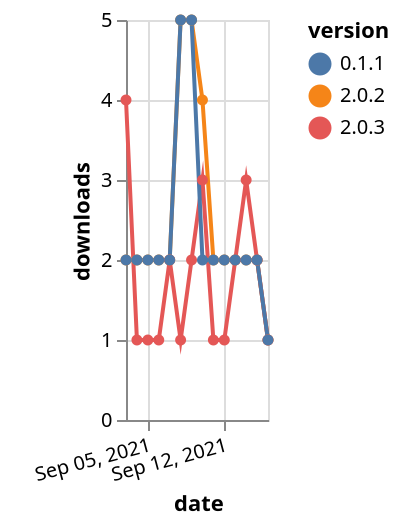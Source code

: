 {"$schema": "https://vega.github.io/schema/vega-lite/v5.json", "description": "A simple bar chart with embedded data.", "data": {"values": [{"date": "2021-09-03", "total": 3084, "delta": 2, "version": "2.0.2"}, {"date": "2021-09-04", "total": 3086, "delta": 2, "version": "2.0.2"}, {"date": "2021-09-05", "total": 3088, "delta": 2, "version": "2.0.2"}, {"date": "2021-09-06", "total": 3090, "delta": 2, "version": "2.0.2"}, {"date": "2021-09-07", "total": 3092, "delta": 2, "version": "2.0.2"}, {"date": "2021-09-08", "total": 3097, "delta": 5, "version": "2.0.2"}, {"date": "2021-09-09", "total": 3102, "delta": 5, "version": "2.0.2"}, {"date": "2021-09-10", "total": 3106, "delta": 4, "version": "2.0.2"}, {"date": "2021-09-11", "total": 3108, "delta": 2, "version": "2.0.2"}, {"date": "2021-09-12", "total": 3110, "delta": 2, "version": "2.0.2"}, {"date": "2021-09-13", "total": 3112, "delta": 2, "version": "2.0.2"}, {"date": "2021-09-14", "total": 3114, "delta": 2, "version": "2.0.2"}, {"date": "2021-09-15", "total": 3116, "delta": 2, "version": "2.0.2"}, {"date": "2021-09-16", "total": 3117, "delta": 1, "version": "2.0.2"}, {"date": "2021-09-03", "total": 263, "delta": 4, "version": "2.0.3"}, {"date": "2021-09-04", "total": 264, "delta": 1, "version": "2.0.3"}, {"date": "2021-09-05", "total": 265, "delta": 1, "version": "2.0.3"}, {"date": "2021-09-06", "total": 266, "delta": 1, "version": "2.0.3"}, {"date": "2021-09-07", "total": 268, "delta": 2, "version": "2.0.3"}, {"date": "2021-09-08", "total": 269, "delta": 1, "version": "2.0.3"}, {"date": "2021-09-09", "total": 271, "delta": 2, "version": "2.0.3"}, {"date": "2021-09-10", "total": 274, "delta": 3, "version": "2.0.3"}, {"date": "2021-09-11", "total": 275, "delta": 1, "version": "2.0.3"}, {"date": "2021-09-12", "total": 276, "delta": 1, "version": "2.0.3"}, {"date": "2021-09-13", "total": 278, "delta": 2, "version": "2.0.3"}, {"date": "2021-09-14", "total": 281, "delta": 3, "version": "2.0.3"}, {"date": "2021-09-15", "total": 283, "delta": 2, "version": "2.0.3"}, {"date": "2021-09-16", "total": 284, "delta": 1, "version": "2.0.3"}, {"date": "2021-09-03", "total": 2642, "delta": 2, "version": "0.1.1"}, {"date": "2021-09-04", "total": 2644, "delta": 2, "version": "0.1.1"}, {"date": "2021-09-05", "total": 2646, "delta": 2, "version": "0.1.1"}, {"date": "2021-09-06", "total": 2648, "delta": 2, "version": "0.1.1"}, {"date": "2021-09-07", "total": 2650, "delta": 2, "version": "0.1.1"}, {"date": "2021-09-08", "total": 2655, "delta": 5, "version": "0.1.1"}, {"date": "2021-09-09", "total": 2660, "delta": 5, "version": "0.1.1"}, {"date": "2021-09-10", "total": 2662, "delta": 2, "version": "0.1.1"}, {"date": "2021-09-11", "total": 2664, "delta": 2, "version": "0.1.1"}, {"date": "2021-09-12", "total": 2666, "delta": 2, "version": "0.1.1"}, {"date": "2021-09-13", "total": 2668, "delta": 2, "version": "0.1.1"}, {"date": "2021-09-14", "total": 2670, "delta": 2, "version": "0.1.1"}, {"date": "2021-09-15", "total": 2672, "delta": 2, "version": "0.1.1"}, {"date": "2021-09-16", "total": 2673, "delta": 1, "version": "0.1.1"}]}, "width": "container", "mark": {"type": "line", "point": {"filled": true}}, "encoding": {"x": {"field": "date", "type": "temporal", "timeUnit": "yearmonthdate", "title": "date", "axis": {"labelAngle": -15}}, "y": {"field": "delta", "type": "quantitative", "title": "downloads"}, "color": {"field": "version", "type": "nominal"}, "tooltip": {"field": "delta"}}}